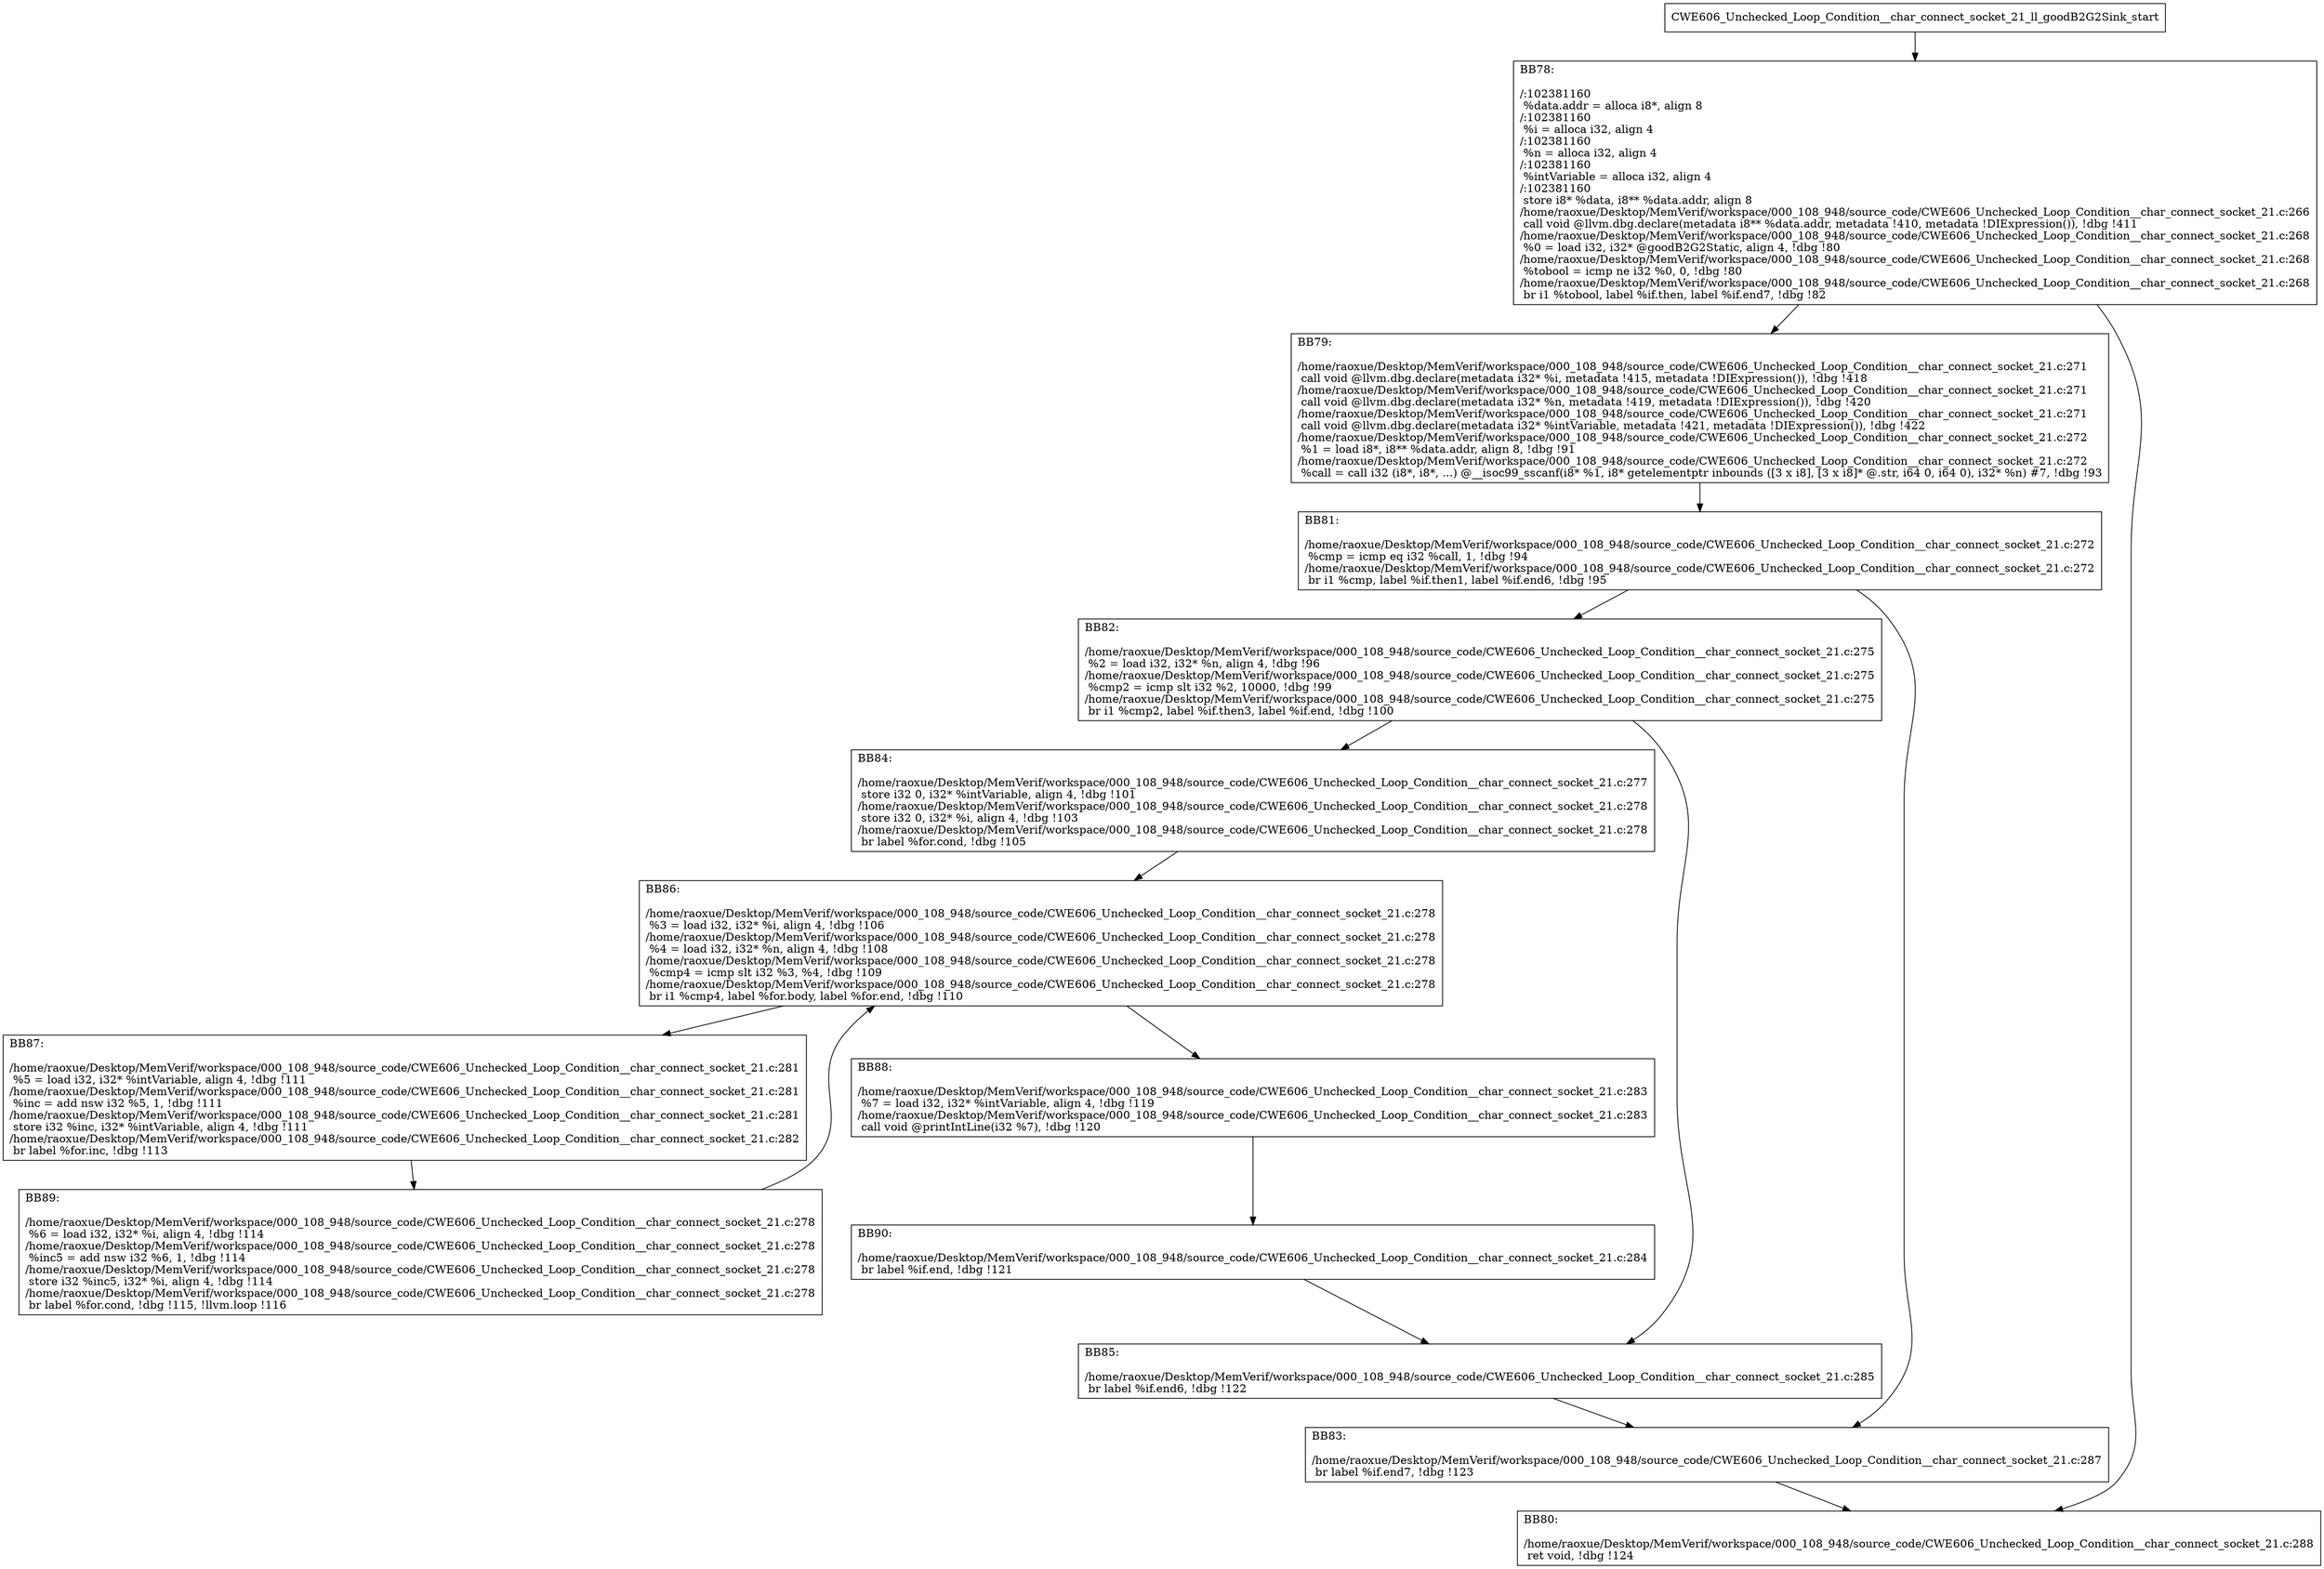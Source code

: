 digraph "CFG for'CWE606_Unchecked_Loop_Condition__char_connect_socket_21_ll_goodB2G2Sink' function" {
	BBCWE606_Unchecked_Loop_Condition__char_connect_socket_21_ll_goodB2G2Sink_start[shape=record,label="{CWE606_Unchecked_Loop_Condition__char_connect_socket_21_ll_goodB2G2Sink_start}"];
	BBCWE606_Unchecked_Loop_Condition__char_connect_socket_21_ll_goodB2G2Sink_start-> CWE606_Unchecked_Loop_Condition__char_connect_socket_21_ll_goodB2G2SinkBB78;
	CWE606_Unchecked_Loop_Condition__char_connect_socket_21_ll_goodB2G2SinkBB78 [shape=record, label="{BB78:\l\l/:102381160\l
  %data.addr = alloca i8*, align 8\l
/:102381160\l
  %i = alloca i32, align 4\l
/:102381160\l
  %n = alloca i32, align 4\l
/:102381160\l
  %intVariable = alloca i32, align 4\l
/:102381160\l
  store i8* %data, i8** %data.addr, align 8\l
/home/raoxue/Desktop/MemVerif/workspace/000_108_948/source_code/CWE606_Unchecked_Loop_Condition__char_connect_socket_21.c:266\l
  call void @llvm.dbg.declare(metadata i8** %data.addr, metadata !410, metadata !DIExpression()), !dbg !411\l
/home/raoxue/Desktop/MemVerif/workspace/000_108_948/source_code/CWE606_Unchecked_Loop_Condition__char_connect_socket_21.c:268\l
  %0 = load i32, i32* @goodB2G2Static, align 4, !dbg !80\l
/home/raoxue/Desktop/MemVerif/workspace/000_108_948/source_code/CWE606_Unchecked_Loop_Condition__char_connect_socket_21.c:268\l
  %tobool = icmp ne i32 %0, 0, !dbg !80\l
/home/raoxue/Desktop/MemVerif/workspace/000_108_948/source_code/CWE606_Unchecked_Loop_Condition__char_connect_socket_21.c:268\l
  br i1 %tobool, label %if.then, label %if.end7, !dbg !82\l
}"];
	CWE606_Unchecked_Loop_Condition__char_connect_socket_21_ll_goodB2G2SinkBB78-> CWE606_Unchecked_Loop_Condition__char_connect_socket_21_ll_goodB2G2SinkBB79;
	CWE606_Unchecked_Loop_Condition__char_connect_socket_21_ll_goodB2G2SinkBB78-> CWE606_Unchecked_Loop_Condition__char_connect_socket_21_ll_goodB2G2SinkBB80;
	CWE606_Unchecked_Loop_Condition__char_connect_socket_21_ll_goodB2G2SinkBB79 [shape=record, label="{BB79:\l\l/home/raoxue/Desktop/MemVerif/workspace/000_108_948/source_code/CWE606_Unchecked_Loop_Condition__char_connect_socket_21.c:271\l
  call void @llvm.dbg.declare(metadata i32* %i, metadata !415, metadata !DIExpression()), !dbg !418\l
/home/raoxue/Desktop/MemVerif/workspace/000_108_948/source_code/CWE606_Unchecked_Loop_Condition__char_connect_socket_21.c:271\l
  call void @llvm.dbg.declare(metadata i32* %n, metadata !419, metadata !DIExpression()), !dbg !420\l
/home/raoxue/Desktop/MemVerif/workspace/000_108_948/source_code/CWE606_Unchecked_Loop_Condition__char_connect_socket_21.c:271\l
  call void @llvm.dbg.declare(metadata i32* %intVariable, metadata !421, metadata !DIExpression()), !dbg !422\l
/home/raoxue/Desktop/MemVerif/workspace/000_108_948/source_code/CWE606_Unchecked_Loop_Condition__char_connect_socket_21.c:272\l
  %1 = load i8*, i8** %data.addr, align 8, !dbg !91\l
/home/raoxue/Desktop/MemVerif/workspace/000_108_948/source_code/CWE606_Unchecked_Loop_Condition__char_connect_socket_21.c:272\l
  %call = call i32 (i8*, i8*, ...) @__isoc99_sscanf(i8* %1, i8* getelementptr inbounds ([3 x i8], [3 x i8]* @.str, i64 0, i64 0), i32* %n) #7, !dbg !93\l
}"];
	CWE606_Unchecked_Loop_Condition__char_connect_socket_21_ll_goodB2G2SinkBB79-> CWE606_Unchecked_Loop_Condition__char_connect_socket_21_ll_goodB2G2SinkBB81;
	CWE606_Unchecked_Loop_Condition__char_connect_socket_21_ll_goodB2G2SinkBB81 [shape=record, label="{BB81:\l\l/home/raoxue/Desktop/MemVerif/workspace/000_108_948/source_code/CWE606_Unchecked_Loop_Condition__char_connect_socket_21.c:272\l
  %cmp = icmp eq i32 %call, 1, !dbg !94\l
/home/raoxue/Desktop/MemVerif/workspace/000_108_948/source_code/CWE606_Unchecked_Loop_Condition__char_connect_socket_21.c:272\l
  br i1 %cmp, label %if.then1, label %if.end6, !dbg !95\l
}"];
	CWE606_Unchecked_Loop_Condition__char_connect_socket_21_ll_goodB2G2SinkBB81-> CWE606_Unchecked_Loop_Condition__char_connect_socket_21_ll_goodB2G2SinkBB82;
	CWE606_Unchecked_Loop_Condition__char_connect_socket_21_ll_goodB2G2SinkBB81-> CWE606_Unchecked_Loop_Condition__char_connect_socket_21_ll_goodB2G2SinkBB83;
	CWE606_Unchecked_Loop_Condition__char_connect_socket_21_ll_goodB2G2SinkBB82 [shape=record, label="{BB82:\l\l/home/raoxue/Desktop/MemVerif/workspace/000_108_948/source_code/CWE606_Unchecked_Loop_Condition__char_connect_socket_21.c:275\l
  %2 = load i32, i32* %n, align 4, !dbg !96\l
/home/raoxue/Desktop/MemVerif/workspace/000_108_948/source_code/CWE606_Unchecked_Loop_Condition__char_connect_socket_21.c:275\l
  %cmp2 = icmp slt i32 %2, 10000, !dbg !99\l
/home/raoxue/Desktop/MemVerif/workspace/000_108_948/source_code/CWE606_Unchecked_Loop_Condition__char_connect_socket_21.c:275\l
  br i1 %cmp2, label %if.then3, label %if.end, !dbg !100\l
}"];
	CWE606_Unchecked_Loop_Condition__char_connect_socket_21_ll_goodB2G2SinkBB82-> CWE606_Unchecked_Loop_Condition__char_connect_socket_21_ll_goodB2G2SinkBB84;
	CWE606_Unchecked_Loop_Condition__char_connect_socket_21_ll_goodB2G2SinkBB82-> CWE606_Unchecked_Loop_Condition__char_connect_socket_21_ll_goodB2G2SinkBB85;
	CWE606_Unchecked_Loop_Condition__char_connect_socket_21_ll_goodB2G2SinkBB84 [shape=record, label="{BB84:\l\l/home/raoxue/Desktop/MemVerif/workspace/000_108_948/source_code/CWE606_Unchecked_Loop_Condition__char_connect_socket_21.c:277\l
  store i32 0, i32* %intVariable, align 4, !dbg !101\l
/home/raoxue/Desktop/MemVerif/workspace/000_108_948/source_code/CWE606_Unchecked_Loop_Condition__char_connect_socket_21.c:278\l
  store i32 0, i32* %i, align 4, !dbg !103\l
/home/raoxue/Desktop/MemVerif/workspace/000_108_948/source_code/CWE606_Unchecked_Loop_Condition__char_connect_socket_21.c:278\l
  br label %for.cond, !dbg !105\l
}"];
	CWE606_Unchecked_Loop_Condition__char_connect_socket_21_ll_goodB2G2SinkBB84-> CWE606_Unchecked_Loop_Condition__char_connect_socket_21_ll_goodB2G2SinkBB86;
	CWE606_Unchecked_Loop_Condition__char_connect_socket_21_ll_goodB2G2SinkBB86 [shape=record, label="{BB86:\l\l/home/raoxue/Desktop/MemVerif/workspace/000_108_948/source_code/CWE606_Unchecked_Loop_Condition__char_connect_socket_21.c:278\l
  %3 = load i32, i32* %i, align 4, !dbg !106\l
/home/raoxue/Desktop/MemVerif/workspace/000_108_948/source_code/CWE606_Unchecked_Loop_Condition__char_connect_socket_21.c:278\l
  %4 = load i32, i32* %n, align 4, !dbg !108\l
/home/raoxue/Desktop/MemVerif/workspace/000_108_948/source_code/CWE606_Unchecked_Loop_Condition__char_connect_socket_21.c:278\l
  %cmp4 = icmp slt i32 %3, %4, !dbg !109\l
/home/raoxue/Desktop/MemVerif/workspace/000_108_948/source_code/CWE606_Unchecked_Loop_Condition__char_connect_socket_21.c:278\l
  br i1 %cmp4, label %for.body, label %for.end, !dbg !110\l
}"];
	CWE606_Unchecked_Loop_Condition__char_connect_socket_21_ll_goodB2G2SinkBB86-> CWE606_Unchecked_Loop_Condition__char_connect_socket_21_ll_goodB2G2SinkBB87;
	CWE606_Unchecked_Loop_Condition__char_connect_socket_21_ll_goodB2G2SinkBB86-> CWE606_Unchecked_Loop_Condition__char_connect_socket_21_ll_goodB2G2SinkBB88;
	CWE606_Unchecked_Loop_Condition__char_connect_socket_21_ll_goodB2G2SinkBB87 [shape=record, label="{BB87:\l\l/home/raoxue/Desktop/MemVerif/workspace/000_108_948/source_code/CWE606_Unchecked_Loop_Condition__char_connect_socket_21.c:281\l
  %5 = load i32, i32* %intVariable, align 4, !dbg !111\l
/home/raoxue/Desktop/MemVerif/workspace/000_108_948/source_code/CWE606_Unchecked_Loop_Condition__char_connect_socket_21.c:281\l
  %inc = add nsw i32 %5, 1, !dbg !111\l
/home/raoxue/Desktop/MemVerif/workspace/000_108_948/source_code/CWE606_Unchecked_Loop_Condition__char_connect_socket_21.c:281\l
  store i32 %inc, i32* %intVariable, align 4, !dbg !111\l
/home/raoxue/Desktop/MemVerif/workspace/000_108_948/source_code/CWE606_Unchecked_Loop_Condition__char_connect_socket_21.c:282\l
  br label %for.inc, !dbg !113\l
}"];
	CWE606_Unchecked_Loop_Condition__char_connect_socket_21_ll_goodB2G2SinkBB87-> CWE606_Unchecked_Loop_Condition__char_connect_socket_21_ll_goodB2G2SinkBB89;
	CWE606_Unchecked_Loop_Condition__char_connect_socket_21_ll_goodB2G2SinkBB89 [shape=record, label="{BB89:\l\l/home/raoxue/Desktop/MemVerif/workspace/000_108_948/source_code/CWE606_Unchecked_Loop_Condition__char_connect_socket_21.c:278\l
  %6 = load i32, i32* %i, align 4, !dbg !114\l
/home/raoxue/Desktop/MemVerif/workspace/000_108_948/source_code/CWE606_Unchecked_Loop_Condition__char_connect_socket_21.c:278\l
  %inc5 = add nsw i32 %6, 1, !dbg !114\l
/home/raoxue/Desktop/MemVerif/workspace/000_108_948/source_code/CWE606_Unchecked_Loop_Condition__char_connect_socket_21.c:278\l
  store i32 %inc5, i32* %i, align 4, !dbg !114\l
/home/raoxue/Desktop/MemVerif/workspace/000_108_948/source_code/CWE606_Unchecked_Loop_Condition__char_connect_socket_21.c:278\l
  br label %for.cond, !dbg !115, !llvm.loop !116\l
}"];
	CWE606_Unchecked_Loop_Condition__char_connect_socket_21_ll_goodB2G2SinkBB89-> CWE606_Unchecked_Loop_Condition__char_connect_socket_21_ll_goodB2G2SinkBB86;
	CWE606_Unchecked_Loop_Condition__char_connect_socket_21_ll_goodB2G2SinkBB88 [shape=record, label="{BB88:\l\l/home/raoxue/Desktop/MemVerif/workspace/000_108_948/source_code/CWE606_Unchecked_Loop_Condition__char_connect_socket_21.c:283\l
  %7 = load i32, i32* %intVariable, align 4, !dbg !119\l
/home/raoxue/Desktop/MemVerif/workspace/000_108_948/source_code/CWE606_Unchecked_Loop_Condition__char_connect_socket_21.c:283\l
  call void @printIntLine(i32 %7), !dbg !120\l
}"];
	CWE606_Unchecked_Loop_Condition__char_connect_socket_21_ll_goodB2G2SinkBB88-> CWE606_Unchecked_Loop_Condition__char_connect_socket_21_ll_goodB2G2SinkBB90;
	CWE606_Unchecked_Loop_Condition__char_connect_socket_21_ll_goodB2G2SinkBB90 [shape=record, label="{BB90:\l\l/home/raoxue/Desktop/MemVerif/workspace/000_108_948/source_code/CWE606_Unchecked_Loop_Condition__char_connect_socket_21.c:284\l
  br label %if.end, !dbg !121\l
}"];
	CWE606_Unchecked_Loop_Condition__char_connect_socket_21_ll_goodB2G2SinkBB90-> CWE606_Unchecked_Loop_Condition__char_connect_socket_21_ll_goodB2G2SinkBB85;
	CWE606_Unchecked_Loop_Condition__char_connect_socket_21_ll_goodB2G2SinkBB85 [shape=record, label="{BB85:\l\l/home/raoxue/Desktop/MemVerif/workspace/000_108_948/source_code/CWE606_Unchecked_Loop_Condition__char_connect_socket_21.c:285\l
  br label %if.end6, !dbg !122\l
}"];
	CWE606_Unchecked_Loop_Condition__char_connect_socket_21_ll_goodB2G2SinkBB85-> CWE606_Unchecked_Loop_Condition__char_connect_socket_21_ll_goodB2G2SinkBB83;
	CWE606_Unchecked_Loop_Condition__char_connect_socket_21_ll_goodB2G2SinkBB83 [shape=record, label="{BB83:\l\l/home/raoxue/Desktop/MemVerif/workspace/000_108_948/source_code/CWE606_Unchecked_Loop_Condition__char_connect_socket_21.c:287\l
  br label %if.end7, !dbg !123\l
}"];
	CWE606_Unchecked_Loop_Condition__char_connect_socket_21_ll_goodB2G2SinkBB83-> CWE606_Unchecked_Loop_Condition__char_connect_socket_21_ll_goodB2G2SinkBB80;
	CWE606_Unchecked_Loop_Condition__char_connect_socket_21_ll_goodB2G2SinkBB80 [shape=record, label="{BB80:\l\l/home/raoxue/Desktop/MemVerif/workspace/000_108_948/source_code/CWE606_Unchecked_Loop_Condition__char_connect_socket_21.c:288\l
  ret void, !dbg !124\l
}"];
}
